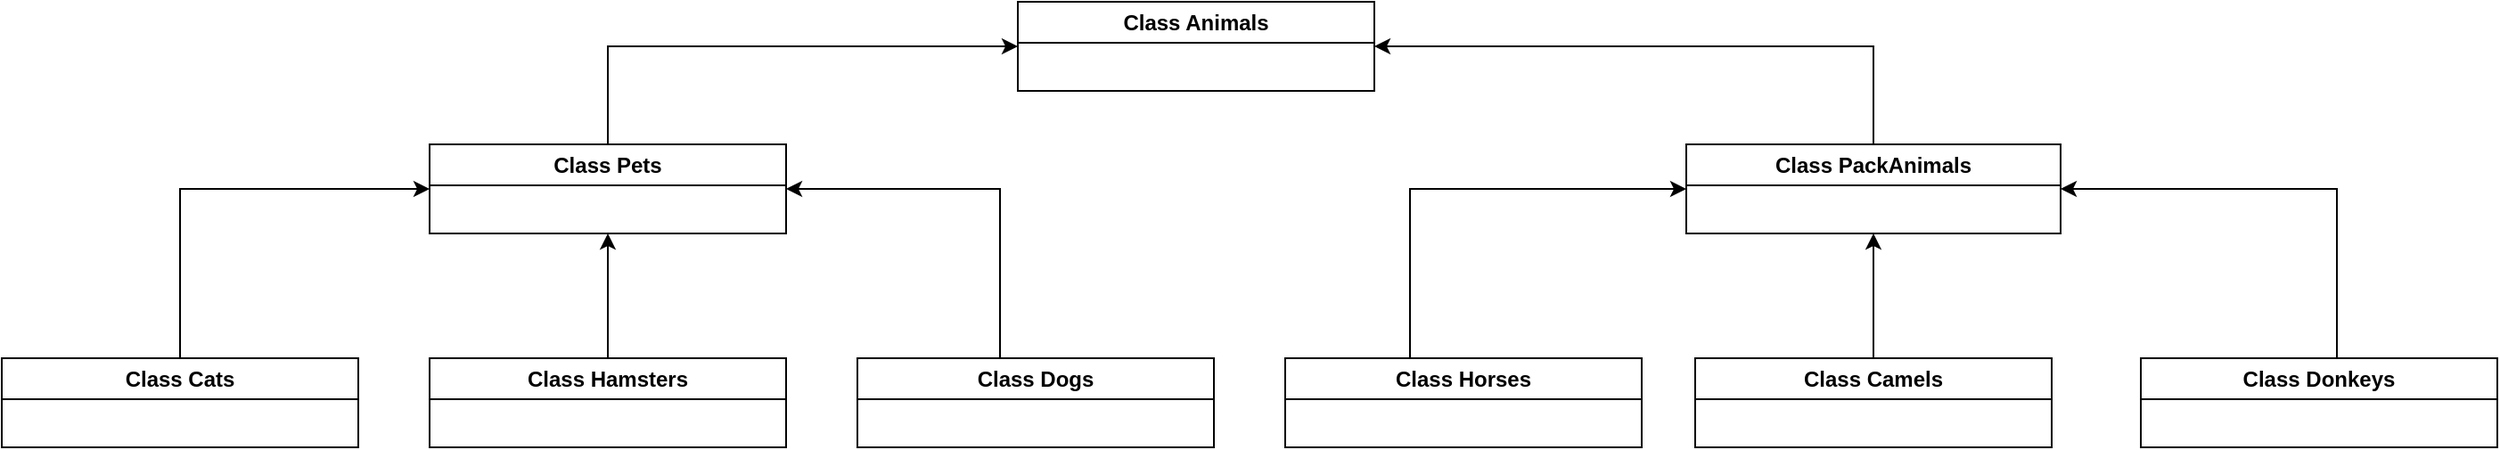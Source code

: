 <mxfile version="21.6.8" type="device">
  <diagram name="Страница — 1" id="Gdzn4zbxFwBAR6WnSzGs">
    <mxGraphModel dx="2253" dy="871" grid="1" gridSize="10" guides="1" tooltips="1" connect="1" arrows="1" fold="1" page="1" pageScale="1" pageWidth="827" pageHeight="1169" math="0" shadow="0">
      <root>
        <mxCell id="0" />
        <mxCell id="1" parent="0" />
        <mxCell id="YM0zuoXpmqvemHoane1w-12" style="edgeStyle=orthogonalEdgeStyle;rounded=0;orthogonalLoop=1;jettySize=auto;html=1;entryX=1;entryY=0.5;entryDx=0;entryDy=0;" edge="1" parent="1" source="YM0zuoXpmqvemHoane1w-2" target="YM0zuoXpmqvemHoane1w-3">
          <mxGeometry relative="1" as="geometry">
            <Array as="points">
              <mxPoint x="480" y="145" />
            </Array>
          </mxGeometry>
        </mxCell>
        <mxCell id="YM0zuoXpmqvemHoane1w-2" value="Class Dogs" style="swimlane;whiteSpace=wrap;html=1;" vertex="1" parent="1">
          <mxGeometry x="400" y="240" width="200" height="50" as="geometry" />
        </mxCell>
        <mxCell id="YM0zuoXpmqvemHoane1w-15" style="edgeStyle=orthogonalEdgeStyle;rounded=0;orthogonalLoop=1;jettySize=auto;html=1;entryX=0;entryY=0.5;entryDx=0;entryDy=0;" edge="1" parent="1" source="YM0zuoXpmqvemHoane1w-3" target="YM0zuoXpmqvemHoane1w-7">
          <mxGeometry relative="1" as="geometry">
            <Array as="points">
              <mxPoint x="260" y="65" />
            </Array>
          </mxGeometry>
        </mxCell>
        <mxCell id="YM0zuoXpmqvemHoane1w-3" value="Class Pets" style="swimlane;whiteSpace=wrap;html=1;" vertex="1" parent="1">
          <mxGeometry x="160" y="120" width="200" height="50" as="geometry" />
        </mxCell>
        <mxCell id="YM0zuoXpmqvemHoane1w-19" style="edgeStyle=orthogonalEdgeStyle;rounded=0;orthogonalLoop=1;jettySize=auto;html=1;entryX=1;entryY=0.5;entryDx=0;entryDy=0;" edge="1" parent="1" source="YM0zuoXpmqvemHoane1w-4" target="YM0zuoXpmqvemHoane1w-7">
          <mxGeometry relative="1" as="geometry">
            <Array as="points">
              <mxPoint x="970" y="65" />
            </Array>
          </mxGeometry>
        </mxCell>
        <mxCell id="YM0zuoXpmqvemHoane1w-4" value="Class PackAnimals" style="swimlane;whiteSpace=wrap;html=1;" vertex="1" parent="1">
          <mxGeometry x="865" y="120" width="210" height="50" as="geometry" />
        </mxCell>
        <mxCell id="YM0zuoXpmqvemHoane1w-14" style="edgeStyle=orthogonalEdgeStyle;rounded=0;orthogonalLoop=1;jettySize=auto;html=1;exitX=0.5;exitY=0;exitDx=0;exitDy=0;entryX=0;entryY=0.5;entryDx=0;entryDy=0;" edge="1" parent="1" source="YM0zuoXpmqvemHoane1w-5" target="YM0zuoXpmqvemHoane1w-3">
          <mxGeometry relative="1" as="geometry" />
        </mxCell>
        <mxCell id="YM0zuoXpmqvemHoane1w-5" value="Class Cats" style="swimlane;whiteSpace=wrap;html=1;" vertex="1" parent="1">
          <mxGeometry x="-80" y="240" width="200" height="50" as="geometry" />
        </mxCell>
        <mxCell id="YM0zuoXpmqvemHoane1w-13" style="edgeStyle=orthogonalEdgeStyle;rounded=0;orthogonalLoop=1;jettySize=auto;html=1;entryX=0.5;entryY=1;entryDx=0;entryDy=0;" edge="1" parent="1" source="YM0zuoXpmqvemHoane1w-6" target="YM0zuoXpmqvemHoane1w-3">
          <mxGeometry relative="1" as="geometry" />
        </mxCell>
        <mxCell id="YM0zuoXpmqvemHoane1w-6" value="Class Hamsters" style="swimlane;whiteSpace=wrap;html=1;" vertex="1" parent="1">
          <mxGeometry x="160" y="240" width="200" height="50" as="geometry" />
        </mxCell>
        <mxCell id="YM0zuoXpmqvemHoane1w-7" value="Class Animals" style="swimlane;whiteSpace=wrap;html=1;" vertex="1" parent="1">
          <mxGeometry x="490" y="40" width="200" height="50" as="geometry" />
        </mxCell>
        <mxCell id="YM0zuoXpmqvemHoane1w-17" style="edgeStyle=orthogonalEdgeStyle;rounded=0;orthogonalLoop=1;jettySize=auto;html=1;entryX=0;entryY=0.5;entryDx=0;entryDy=0;" edge="1" parent="1" source="YM0zuoXpmqvemHoane1w-8" target="YM0zuoXpmqvemHoane1w-4">
          <mxGeometry relative="1" as="geometry">
            <Array as="points">
              <mxPoint x="710" y="145" />
            </Array>
          </mxGeometry>
        </mxCell>
        <mxCell id="YM0zuoXpmqvemHoane1w-8" value="Class Horses" style="swimlane;whiteSpace=wrap;html=1;" vertex="1" parent="1">
          <mxGeometry x="640" y="240" width="200" height="50" as="geometry" />
        </mxCell>
        <mxCell id="YM0zuoXpmqvemHoane1w-16" style="edgeStyle=orthogonalEdgeStyle;rounded=0;orthogonalLoop=1;jettySize=auto;html=1;entryX=0.5;entryY=1;entryDx=0;entryDy=0;" edge="1" parent="1" source="YM0zuoXpmqvemHoane1w-10" target="YM0zuoXpmqvemHoane1w-4">
          <mxGeometry relative="1" as="geometry" />
        </mxCell>
        <mxCell id="YM0zuoXpmqvemHoane1w-10" value="Class Camels" style="swimlane;whiteSpace=wrap;html=1;" vertex="1" parent="1">
          <mxGeometry x="870" y="240" width="200" height="50" as="geometry" />
        </mxCell>
        <mxCell id="YM0zuoXpmqvemHoane1w-18" style="edgeStyle=orthogonalEdgeStyle;rounded=0;orthogonalLoop=1;jettySize=auto;html=1;entryX=1;entryY=0.5;entryDx=0;entryDy=0;" edge="1" parent="1" source="YM0zuoXpmqvemHoane1w-11" target="YM0zuoXpmqvemHoane1w-4">
          <mxGeometry relative="1" as="geometry">
            <Array as="points">
              <mxPoint x="1230" y="145" />
            </Array>
          </mxGeometry>
        </mxCell>
        <mxCell id="YM0zuoXpmqvemHoane1w-11" value="Class Donkeys" style="swimlane;whiteSpace=wrap;html=1;" vertex="1" parent="1">
          <mxGeometry x="1120" y="240" width="200" height="50" as="geometry" />
        </mxCell>
      </root>
    </mxGraphModel>
  </diagram>
</mxfile>
